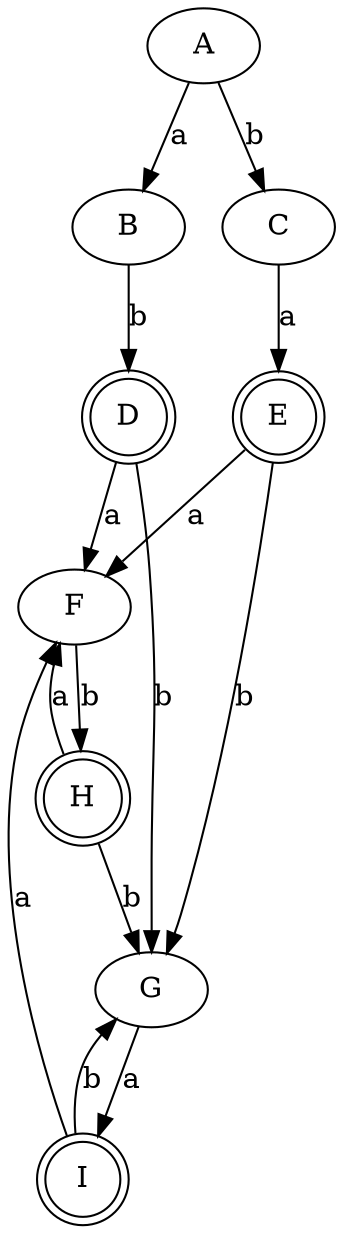 digraph AFD {
	F
	I [shape=doublecircle]
	E [shape=doublecircle]
	C
	H [shape=doublecircle]
	G
	B
	A
	D [shape=doublecircle]
	A -> B [label=a]
	A -> C [label=b]
	B -> D [label=b]
	C -> E [label=a]
	D -> F [label=a]
	D -> G [label=b]
	E -> F [label=a]
	E -> G [label=b]
	F -> H [label=b]
	G -> I [label=a]
	H -> F [label=a]
	H -> G [label=b]
	I -> F [label=a]
	I -> G [label=b]
}
